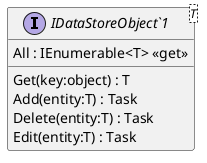 @startuml
interface "IDataStoreObject`1"<T> {
    All : IEnumerable<T> <<get>>
    Get(key:object) : T
    Add(entity:T) : Task
    Delete(entity:T) : Task
    Edit(entity:T) : Task
}
@enduml
